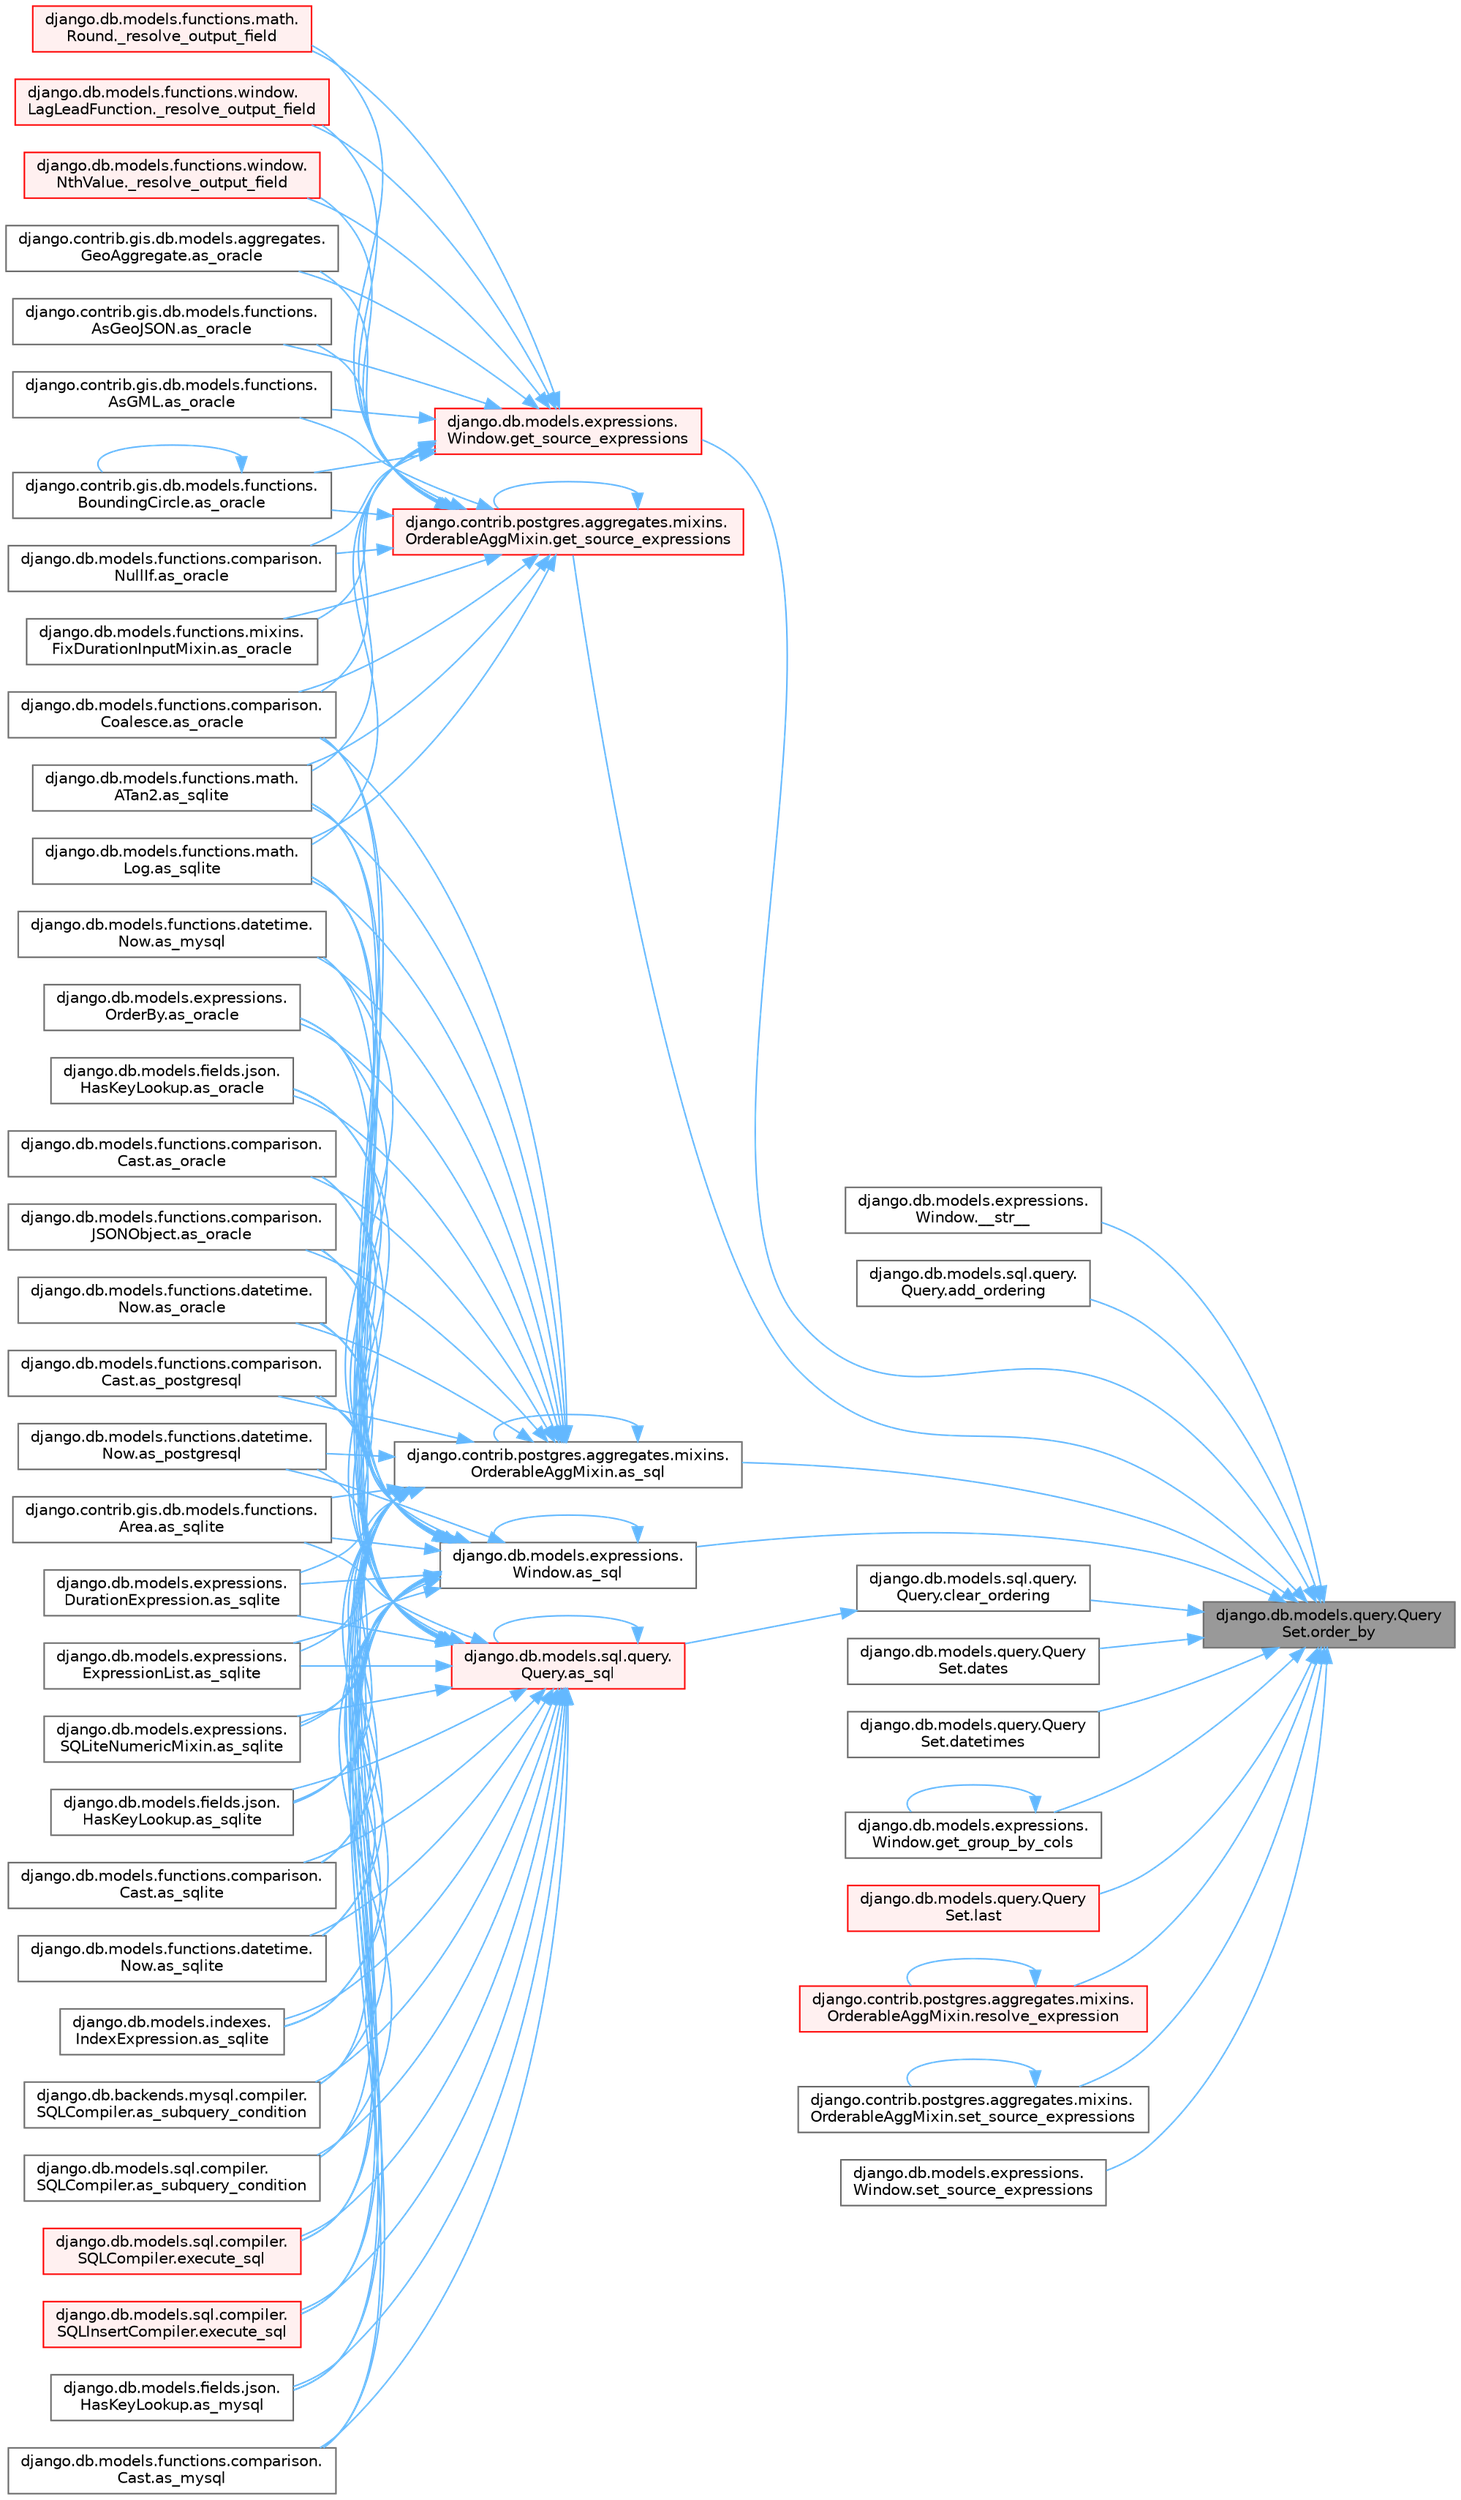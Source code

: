 digraph "django.db.models.query.QuerySet.order_by"
{
 // LATEX_PDF_SIZE
  bgcolor="transparent";
  edge [fontname=Helvetica,fontsize=10,labelfontname=Helvetica,labelfontsize=10];
  node [fontname=Helvetica,fontsize=10,shape=box,height=0.2,width=0.4];
  rankdir="RL";
  Node1 [id="Node000001",label="django.db.models.query.Query\lSet.order_by",height=0.2,width=0.4,color="gray40", fillcolor="grey60", style="filled", fontcolor="black",tooltip=" "];
  Node1 -> Node2 [id="edge1_Node000001_Node000002",dir="back",color="steelblue1",style="solid",tooltip=" "];
  Node2 [id="Node000002",label="django.db.models.expressions.\lWindow.__str__",height=0.2,width=0.4,color="grey40", fillcolor="white", style="filled",URL="$classdjango_1_1db_1_1models_1_1expressions_1_1_window.html#a65b82cf367cd4db63ea0538e8625afa6",tooltip=" "];
  Node1 -> Node3 [id="edge2_Node000001_Node000003",dir="back",color="steelblue1",style="solid",tooltip=" "];
  Node3 [id="Node000003",label="django.db.models.sql.query.\lQuery.add_ordering",height=0.2,width=0.4,color="grey40", fillcolor="white", style="filled",URL="$classdjango_1_1db_1_1models_1_1sql_1_1query_1_1_query.html#ac10cabc83bd112eb0127a34db545deda",tooltip=" "];
  Node1 -> Node4 [id="edge3_Node000001_Node000004",dir="back",color="steelblue1",style="solid",tooltip=" "];
  Node4 [id="Node000004",label="django.contrib.postgres.aggregates.mixins.\lOrderableAggMixin.as_sql",height=0.2,width=0.4,color="grey40", fillcolor="white", style="filled",URL="$classdjango_1_1contrib_1_1postgres_1_1aggregates_1_1mixins_1_1_orderable_agg_mixin.html#a7f63e2c24bf63dca707c46b7ce56e32e",tooltip=" "];
  Node4 -> Node5 [id="edge4_Node000004_Node000005",dir="back",color="steelblue1",style="solid",tooltip=" "];
  Node5 [id="Node000005",label="django.db.models.fields.json.\lHasKeyLookup.as_mysql",height=0.2,width=0.4,color="grey40", fillcolor="white", style="filled",URL="$classdjango_1_1db_1_1models_1_1fields_1_1json_1_1_has_key_lookup.html#a10f67427287f2c0ea32513ca6f481e96",tooltip=" "];
  Node4 -> Node6 [id="edge5_Node000004_Node000006",dir="back",color="steelblue1",style="solid",tooltip=" "];
  Node6 [id="Node000006",label="django.db.models.functions.comparison.\lCast.as_mysql",height=0.2,width=0.4,color="grey40", fillcolor="white", style="filled",URL="$classdjango_1_1db_1_1models_1_1functions_1_1comparison_1_1_cast.html#a447737891e955909c6a381529a67a84e",tooltip=" "];
  Node4 -> Node7 [id="edge6_Node000004_Node000007",dir="back",color="steelblue1",style="solid",tooltip=" "];
  Node7 [id="Node000007",label="django.db.models.functions.datetime.\lNow.as_mysql",height=0.2,width=0.4,color="grey40", fillcolor="white", style="filled",URL="$classdjango_1_1db_1_1models_1_1functions_1_1datetime_1_1_now.html#a070a9334fb198086c0c4e96e9725d92b",tooltip=" "];
  Node4 -> Node8 [id="edge7_Node000004_Node000008",dir="back",color="steelblue1",style="solid",tooltip=" "];
  Node8 [id="Node000008",label="django.db.models.expressions.\lOrderBy.as_oracle",height=0.2,width=0.4,color="grey40", fillcolor="white", style="filled",URL="$classdjango_1_1db_1_1models_1_1expressions_1_1_order_by.html#af9b6ede9b0df85d6bcf54f983b3a8f6a",tooltip=" "];
  Node4 -> Node9 [id="edge8_Node000004_Node000009",dir="back",color="steelblue1",style="solid",tooltip=" "];
  Node9 [id="Node000009",label="django.db.models.fields.json.\lHasKeyLookup.as_oracle",height=0.2,width=0.4,color="grey40", fillcolor="white", style="filled",URL="$classdjango_1_1db_1_1models_1_1fields_1_1json_1_1_has_key_lookup.html#afbb88aa4fb23b3ec3acdc695c2f52398",tooltip=" "];
  Node4 -> Node10 [id="edge9_Node000004_Node000010",dir="back",color="steelblue1",style="solid",tooltip=" "];
  Node10 [id="Node000010",label="django.db.models.functions.comparison.\lCast.as_oracle",height=0.2,width=0.4,color="grey40", fillcolor="white", style="filled",URL="$classdjango_1_1db_1_1models_1_1functions_1_1comparison_1_1_cast.html#ad466cd7ca85dc257d9e2718f41a263ec",tooltip=" "];
  Node4 -> Node11 [id="edge10_Node000004_Node000011",dir="back",color="steelblue1",style="solid",tooltip=" "];
  Node11 [id="Node000011",label="django.db.models.functions.comparison.\lCoalesce.as_oracle",height=0.2,width=0.4,color="grey40", fillcolor="white", style="filled",URL="$classdjango_1_1db_1_1models_1_1functions_1_1comparison_1_1_coalesce.html#a1bbeea180ef3ef4d8ba5d51d33d6ef85",tooltip=" "];
  Node4 -> Node12 [id="edge11_Node000004_Node000012",dir="back",color="steelblue1",style="solid",tooltip=" "];
  Node12 [id="Node000012",label="django.db.models.functions.comparison.\lJSONObject.as_oracle",height=0.2,width=0.4,color="grey40", fillcolor="white", style="filled",URL="$classdjango_1_1db_1_1models_1_1functions_1_1comparison_1_1_j_s_o_n_object.html#a4b4fa1161d27b0a9bbbdd0370e9af364",tooltip=" "];
  Node4 -> Node13 [id="edge12_Node000004_Node000013",dir="back",color="steelblue1",style="solid",tooltip=" "];
  Node13 [id="Node000013",label="django.db.models.functions.datetime.\lNow.as_oracle",height=0.2,width=0.4,color="grey40", fillcolor="white", style="filled",URL="$classdjango_1_1db_1_1models_1_1functions_1_1datetime_1_1_now.html#ad5e1ae918a5c4d39f675f98280440538",tooltip=" "];
  Node4 -> Node14 [id="edge13_Node000004_Node000014",dir="back",color="steelblue1",style="solid",tooltip=" "];
  Node14 [id="Node000014",label="django.db.models.functions.comparison.\lCast.as_postgresql",height=0.2,width=0.4,color="grey40", fillcolor="white", style="filled",URL="$classdjango_1_1db_1_1models_1_1functions_1_1comparison_1_1_cast.html#ae51aa6aa6fe8ca7064d8bca2f8e05188",tooltip=" "];
  Node4 -> Node15 [id="edge14_Node000004_Node000015",dir="back",color="steelblue1",style="solid",tooltip=" "];
  Node15 [id="Node000015",label="django.db.models.functions.datetime.\lNow.as_postgresql",height=0.2,width=0.4,color="grey40", fillcolor="white", style="filled",URL="$classdjango_1_1db_1_1models_1_1functions_1_1datetime_1_1_now.html#af1402a88867fc6d69f3f56f655f37fca",tooltip=" "];
  Node4 -> Node4 [id="edge15_Node000004_Node000004",dir="back",color="steelblue1",style="solid",tooltip=" "];
  Node4 -> Node16 [id="edge16_Node000004_Node000016",dir="back",color="steelblue1",style="solid",tooltip=" "];
  Node16 [id="Node000016",label="django.contrib.gis.db.models.functions.\lArea.as_sqlite",height=0.2,width=0.4,color="grey40", fillcolor="white", style="filled",URL="$classdjango_1_1contrib_1_1gis_1_1db_1_1models_1_1functions_1_1_area.html#ab8bfa3d35d4368e04318069dd28bd2ca",tooltip=" "];
  Node4 -> Node17 [id="edge17_Node000004_Node000017",dir="back",color="steelblue1",style="solid",tooltip=" "];
  Node17 [id="Node000017",label="django.db.models.expressions.\lDurationExpression.as_sqlite",height=0.2,width=0.4,color="grey40", fillcolor="white", style="filled",URL="$classdjango_1_1db_1_1models_1_1expressions_1_1_duration_expression.html#a5f33f70ca03904ce9b2e9824652e9fff",tooltip=" "];
  Node4 -> Node18 [id="edge18_Node000004_Node000018",dir="back",color="steelblue1",style="solid",tooltip=" "];
  Node18 [id="Node000018",label="django.db.models.expressions.\lExpressionList.as_sqlite",height=0.2,width=0.4,color="grey40", fillcolor="white", style="filled",URL="$classdjango_1_1db_1_1models_1_1expressions_1_1_expression_list.html#ae577275a98dec786535830e8d24aa13e",tooltip=" "];
  Node4 -> Node19 [id="edge19_Node000004_Node000019",dir="back",color="steelblue1",style="solid",tooltip=" "];
  Node19 [id="Node000019",label="django.db.models.expressions.\lSQLiteNumericMixin.as_sqlite",height=0.2,width=0.4,color="grey40", fillcolor="white", style="filled",URL="$classdjango_1_1db_1_1models_1_1expressions_1_1_s_q_lite_numeric_mixin.html#a7c649b97074b00e095c4ee2b3bc62482",tooltip=" "];
  Node4 -> Node20 [id="edge20_Node000004_Node000020",dir="back",color="steelblue1",style="solid",tooltip=" "];
  Node20 [id="Node000020",label="django.db.models.fields.json.\lHasKeyLookup.as_sqlite",height=0.2,width=0.4,color="grey40", fillcolor="white", style="filled",URL="$classdjango_1_1db_1_1models_1_1fields_1_1json_1_1_has_key_lookup.html#aaa01efd0fa197e203c40f6f05b000141",tooltip=" "];
  Node4 -> Node21 [id="edge21_Node000004_Node000021",dir="back",color="steelblue1",style="solid",tooltip=" "];
  Node21 [id="Node000021",label="django.db.models.functions.comparison.\lCast.as_sqlite",height=0.2,width=0.4,color="grey40", fillcolor="white", style="filled",URL="$classdjango_1_1db_1_1models_1_1functions_1_1comparison_1_1_cast.html#a1943b51797a168ff6a3ad37005086d8c",tooltip=" "];
  Node4 -> Node22 [id="edge22_Node000004_Node000022",dir="back",color="steelblue1",style="solid",tooltip=" "];
  Node22 [id="Node000022",label="django.db.models.functions.datetime.\lNow.as_sqlite",height=0.2,width=0.4,color="grey40", fillcolor="white", style="filled",URL="$classdjango_1_1db_1_1models_1_1functions_1_1datetime_1_1_now.html#a5525700866738572645141dd6f2ef41c",tooltip=" "];
  Node4 -> Node23 [id="edge23_Node000004_Node000023",dir="back",color="steelblue1",style="solid",tooltip=" "];
  Node23 [id="Node000023",label="django.db.models.functions.math.\lATan2.as_sqlite",height=0.2,width=0.4,color="grey40", fillcolor="white", style="filled",URL="$classdjango_1_1db_1_1models_1_1functions_1_1math_1_1_a_tan2.html#ac343d11000341dfc431de19f416ea4b6",tooltip=" "];
  Node4 -> Node24 [id="edge24_Node000004_Node000024",dir="back",color="steelblue1",style="solid",tooltip=" "];
  Node24 [id="Node000024",label="django.db.models.functions.math.\lLog.as_sqlite",height=0.2,width=0.4,color="grey40", fillcolor="white", style="filled",URL="$classdjango_1_1db_1_1models_1_1functions_1_1math_1_1_log.html#afcc146563033738d87dd1dc17d005111",tooltip=" "];
  Node4 -> Node25 [id="edge25_Node000004_Node000025",dir="back",color="steelblue1",style="solid",tooltip=" "];
  Node25 [id="Node000025",label="django.db.models.indexes.\lIndexExpression.as_sqlite",height=0.2,width=0.4,color="grey40", fillcolor="white", style="filled",URL="$classdjango_1_1db_1_1models_1_1indexes_1_1_index_expression.html#af6e5b161cb97d0b8bce944455e8e0d53",tooltip=" "];
  Node4 -> Node26 [id="edge26_Node000004_Node000026",dir="back",color="steelblue1",style="solid",tooltip=" "];
  Node26 [id="Node000026",label="django.db.backends.mysql.compiler.\lSQLCompiler.as_subquery_condition",height=0.2,width=0.4,color="grey40", fillcolor="white", style="filled",URL="$classdjango_1_1db_1_1backends_1_1mysql_1_1compiler_1_1_s_q_l_compiler.html#ab79da4712a24ed75ce13002a54fe8d46",tooltip=" "];
  Node4 -> Node27 [id="edge27_Node000004_Node000027",dir="back",color="steelblue1",style="solid",tooltip=" "];
  Node27 [id="Node000027",label="django.db.models.sql.compiler.\lSQLCompiler.as_subquery_condition",height=0.2,width=0.4,color="grey40", fillcolor="white", style="filled",URL="$classdjango_1_1db_1_1models_1_1sql_1_1compiler_1_1_s_q_l_compiler.html#a78bdce11e05140ed74db8f5463bedfce",tooltip=" "];
  Node4 -> Node28 [id="edge28_Node000004_Node000028",dir="back",color="steelblue1",style="solid",tooltip=" "];
  Node28 [id="Node000028",label="django.db.models.sql.compiler.\lSQLCompiler.execute_sql",height=0.2,width=0.4,color="red", fillcolor="#FFF0F0", style="filled",URL="$classdjango_1_1db_1_1models_1_1sql_1_1compiler_1_1_s_q_l_compiler.html#a07cbbc7958a72203f8ebe9ba29b9356f",tooltip=" "];
  Node4 -> Node32 [id="edge29_Node000004_Node000032",dir="back",color="steelblue1",style="solid",tooltip=" "];
  Node32 [id="Node000032",label="django.db.models.sql.compiler.\lSQLInsertCompiler.execute_sql",height=0.2,width=0.4,color="red", fillcolor="#FFF0F0", style="filled",URL="$classdjango_1_1db_1_1models_1_1sql_1_1compiler_1_1_s_q_l_insert_compiler.html#a59b977e6c439adafa1c3b0092dd7074f",tooltip=" "];
  Node1 -> Node33 [id="edge30_Node000001_Node000033",dir="back",color="steelblue1",style="solid",tooltip=" "];
  Node33 [id="Node000033",label="django.db.models.expressions.\lWindow.as_sql",height=0.2,width=0.4,color="grey40", fillcolor="white", style="filled",URL="$classdjango_1_1db_1_1models_1_1expressions_1_1_window.html#afcd7a18df09668e4be5ede849effc37a",tooltip=" "];
  Node33 -> Node5 [id="edge31_Node000033_Node000005",dir="back",color="steelblue1",style="solid",tooltip=" "];
  Node33 -> Node6 [id="edge32_Node000033_Node000006",dir="back",color="steelblue1",style="solid",tooltip=" "];
  Node33 -> Node7 [id="edge33_Node000033_Node000007",dir="back",color="steelblue1",style="solid",tooltip=" "];
  Node33 -> Node8 [id="edge34_Node000033_Node000008",dir="back",color="steelblue1",style="solid",tooltip=" "];
  Node33 -> Node9 [id="edge35_Node000033_Node000009",dir="back",color="steelblue1",style="solid",tooltip=" "];
  Node33 -> Node10 [id="edge36_Node000033_Node000010",dir="back",color="steelblue1",style="solid",tooltip=" "];
  Node33 -> Node11 [id="edge37_Node000033_Node000011",dir="back",color="steelblue1",style="solid",tooltip=" "];
  Node33 -> Node12 [id="edge38_Node000033_Node000012",dir="back",color="steelblue1",style="solid",tooltip=" "];
  Node33 -> Node13 [id="edge39_Node000033_Node000013",dir="back",color="steelblue1",style="solid",tooltip=" "];
  Node33 -> Node14 [id="edge40_Node000033_Node000014",dir="back",color="steelblue1",style="solid",tooltip=" "];
  Node33 -> Node15 [id="edge41_Node000033_Node000015",dir="back",color="steelblue1",style="solid",tooltip=" "];
  Node33 -> Node33 [id="edge42_Node000033_Node000033",dir="back",color="steelblue1",style="solid",tooltip=" "];
  Node33 -> Node16 [id="edge43_Node000033_Node000016",dir="back",color="steelblue1",style="solid",tooltip=" "];
  Node33 -> Node17 [id="edge44_Node000033_Node000017",dir="back",color="steelblue1",style="solid",tooltip=" "];
  Node33 -> Node18 [id="edge45_Node000033_Node000018",dir="back",color="steelblue1",style="solid",tooltip=" "];
  Node33 -> Node19 [id="edge46_Node000033_Node000019",dir="back",color="steelblue1",style="solid",tooltip=" "];
  Node33 -> Node20 [id="edge47_Node000033_Node000020",dir="back",color="steelblue1",style="solid",tooltip=" "];
  Node33 -> Node21 [id="edge48_Node000033_Node000021",dir="back",color="steelblue1",style="solid",tooltip=" "];
  Node33 -> Node22 [id="edge49_Node000033_Node000022",dir="back",color="steelblue1",style="solid",tooltip=" "];
  Node33 -> Node23 [id="edge50_Node000033_Node000023",dir="back",color="steelblue1",style="solid",tooltip=" "];
  Node33 -> Node24 [id="edge51_Node000033_Node000024",dir="back",color="steelblue1",style="solid",tooltip=" "];
  Node33 -> Node25 [id="edge52_Node000033_Node000025",dir="back",color="steelblue1",style="solid",tooltip=" "];
  Node33 -> Node26 [id="edge53_Node000033_Node000026",dir="back",color="steelblue1",style="solid",tooltip=" "];
  Node33 -> Node27 [id="edge54_Node000033_Node000027",dir="back",color="steelblue1",style="solid",tooltip=" "];
  Node33 -> Node28 [id="edge55_Node000033_Node000028",dir="back",color="steelblue1",style="solid",tooltip=" "];
  Node33 -> Node32 [id="edge56_Node000033_Node000032",dir="back",color="steelblue1",style="solid",tooltip=" "];
  Node1 -> Node34 [id="edge57_Node000001_Node000034",dir="back",color="steelblue1",style="solid",tooltip=" "];
  Node34 [id="Node000034",label="django.db.models.sql.query.\lQuery.clear_ordering",height=0.2,width=0.4,color="grey40", fillcolor="white", style="filled",URL="$classdjango_1_1db_1_1models_1_1sql_1_1query_1_1_query.html#a33e167a322aa31ce3e5fbcd04ce935e0",tooltip=" "];
  Node34 -> Node35 [id="edge58_Node000034_Node000035",dir="back",color="steelblue1",style="solid",tooltip=" "];
  Node35 [id="Node000035",label="django.db.models.sql.query.\lQuery.as_sql",height=0.2,width=0.4,color="red", fillcolor="#FFF0F0", style="filled",URL="$classdjango_1_1db_1_1models_1_1sql_1_1query_1_1_query.html#a9dd0d17082cccfe1b5c046cc044effb2",tooltip=" "];
  Node35 -> Node5 [id="edge59_Node000035_Node000005",dir="back",color="steelblue1",style="solid",tooltip=" "];
  Node35 -> Node6 [id="edge60_Node000035_Node000006",dir="back",color="steelblue1",style="solid",tooltip=" "];
  Node35 -> Node7 [id="edge61_Node000035_Node000007",dir="back",color="steelblue1",style="solid",tooltip=" "];
  Node35 -> Node8 [id="edge62_Node000035_Node000008",dir="back",color="steelblue1",style="solid",tooltip=" "];
  Node35 -> Node9 [id="edge63_Node000035_Node000009",dir="back",color="steelblue1",style="solid",tooltip=" "];
  Node35 -> Node10 [id="edge64_Node000035_Node000010",dir="back",color="steelblue1",style="solid",tooltip=" "];
  Node35 -> Node11 [id="edge65_Node000035_Node000011",dir="back",color="steelblue1",style="solid",tooltip=" "];
  Node35 -> Node12 [id="edge66_Node000035_Node000012",dir="back",color="steelblue1",style="solid",tooltip=" "];
  Node35 -> Node13 [id="edge67_Node000035_Node000013",dir="back",color="steelblue1",style="solid",tooltip=" "];
  Node35 -> Node14 [id="edge68_Node000035_Node000014",dir="back",color="steelblue1",style="solid",tooltip=" "];
  Node35 -> Node15 [id="edge69_Node000035_Node000015",dir="back",color="steelblue1",style="solid",tooltip=" "];
  Node35 -> Node35 [id="edge70_Node000035_Node000035",dir="back",color="steelblue1",style="solid",tooltip=" "];
  Node35 -> Node16 [id="edge71_Node000035_Node000016",dir="back",color="steelblue1",style="solid",tooltip=" "];
  Node35 -> Node17 [id="edge72_Node000035_Node000017",dir="back",color="steelblue1",style="solid",tooltip=" "];
  Node35 -> Node18 [id="edge73_Node000035_Node000018",dir="back",color="steelblue1",style="solid",tooltip=" "];
  Node35 -> Node19 [id="edge74_Node000035_Node000019",dir="back",color="steelblue1",style="solid",tooltip=" "];
  Node35 -> Node20 [id="edge75_Node000035_Node000020",dir="back",color="steelblue1",style="solid",tooltip=" "];
  Node35 -> Node21 [id="edge76_Node000035_Node000021",dir="back",color="steelblue1",style="solid",tooltip=" "];
  Node35 -> Node22 [id="edge77_Node000035_Node000022",dir="back",color="steelblue1",style="solid",tooltip=" "];
  Node35 -> Node23 [id="edge78_Node000035_Node000023",dir="back",color="steelblue1",style="solid",tooltip=" "];
  Node35 -> Node24 [id="edge79_Node000035_Node000024",dir="back",color="steelblue1",style="solid",tooltip=" "];
  Node35 -> Node25 [id="edge80_Node000035_Node000025",dir="back",color="steelblue1",style="solid",tooltip=" "];
  Node35 -> Node26 [id="edge81_Node000035_Node000026",dir="back",color="steelblue1",style="solid",tooltip=" "];
  Node35 -> Node27 [id="edge82_Node000035_Node000027",dir="back",color="steelblue1",style="solid",tooltip=" "];
  Node35 -> Node28 [id="edge83_Node000035_Node000028",dir="back",color="steelblue1",style="solid",tooltip=" "];
  Node35 -> Node32 [id="edge84_Node000035_Node000032",dir="back",color="steelblue1",style="solid",tooltip=" "];
  Node1 -> Node38 [id="edge85_Node000001_Node000038",dir="back",color="steelblue1",style="solid",tooltip=" "];
  Node38 [id="Node000038",label="django.db.models.query.Query\lSet.dates",height=0.2,width=0.4,color="grey40", fillcolor="white", style="filled",URL="$classdjango_1_1db_1_1models_1_1query_1_1_query_set.html#ab322cd40c8a89ed00fcb3fd1fc56a31d",tooltip=" "];
  Node1 -> Node39 [id="edge86_Node000001_Node000039",dir="back",color="steelblue1",style="solid",tooltip=" "];
  Node39 [id="Node000039",label="django.db.models.query.Query\lSet.datetimes",height=0.2,width=0.4,color="grey40", fillcolor="white", style="filled",URL="$classdjango_1_1db_1_1models_1_1query_1_1_query_set.html#a03e6950ef36c65ea24e77b13fae1f01c",tooltip=" "];
  Node1 -> Node40 [id="edge87_Node000001_Node000040",dir="back",color="steelblue1",style="solid",tooltip=" "];
  Node40 [id="Node000040",label="django.db.models.expressions.\lWindow.get_group_by_cols",height=0.2,width=0.4,color="grey40", fillcolor="white", style="filled",URL="$classdjango_1_1db_1_1models_1_1expressions_1_1_window.html#af1bc742f19575231eebb9fcff1733bde",tooltip=" "];
  Node40 -> Node40 [id="edge88_Node000040_Node000040",dir="back",color="steelblue1",style="solid",tooltip=" "];
  Node1 -> Node41 [id="edge89_Node000001_Node000041",dir="back",color="steelblue1",style="solid",tooltip=" "];
  Node41 [id="Node000041",label="django.contrib.postgres.aggregates.mixins.\lOrderableAggMixin.get_source_expressions",height=0.2,width=0.4,color="red", fillcolor="#FFF0F0", style="filled",URL="$classdjango_1_1contrib_1_1postgres_1_1aggregates_1_1mixins_1_1_orderable_agg_mixin.html#abed9d6bb5142aafc8b77ac03f9d7a989",tooltip=" "];
  Node41 -> Node42 [id="edge90_Node000041_Node000042",dir="back",color="steelblue1",style="solid",tooltip=" "];
  Node42 [id="Node000042",label="django.db.models.functions.math.\lRound._resolve_output_field",height=0.2,width=0.4,color="red", fillcolor="#FFF0F0", style="filled",URL="$classdjango_1_1db_1_1models_1_1functions_1_1math_1_1_round.html#aa7b9332c35bc83a0f7055177fb9304e3",tooltip=" "];
  Node41 -> Node1183 [id="edge91_Node000041_Node001183",dir="back",color="steelblue1",style="solid",tooltip=" "];
  Node1183 [id="Node001183",label="django.db.models.functions.window.\lLagLeadFunction._resolve_output_field",height=0.2,width=0.4,color="red", fillcolor="#FFF0F0", style="filled",URL="$classdjango_1_1db_1_1models_1_1functions_1_1window_1_1_lag_lead_function.html#ad9fef4f0de0bae4168483d83bf154eb5",tooltip=" "];
  Node41 -> Node1184 [id="edge92_Node000041_Node001184",dir="back",color="steelblue1",style="solid",tooltip=" "];
  Node1184 [id="Node001184",label="django.db.models.functions.window.\lNthValue._resolve_output_field",height=0.2,width=0.4,color="red", fillcolor="#FFF0F0", style="filled",URL="$classdjango_1_1db_1_1models_1_1functions_1_1window_1_1_nth_value.html#a01f5c13b954177f7f499ab3a354aa38a",tooltip=" "];
  Node41 -> Node357 [id="edge93_Node000041_Node000357",dir="back",color="steelblue1",style="solid",tooltip=" "];
  Node357 [id="Node000357",label="django.contrib.gis.db.models.aggregates.\lGeoAggregate.as_oracle",height=0.2,width=0.4,color="grey40", fillcolor="white", style="filled",URL="$classdjango_1_1contrib_1_1gis_1_1db_1_1models_1_1aggregates_1_1_geo_aggregate.html#a537ce307d50a80a372c22e07a9f25fa6",tooltip=" "];
  Node41 -> Node358 [id="edge94_Node000041_Node000358",dir="back",color="steelblue1",style="solid",tooltip=" "];
  Node358 [id="Node000358",label="django.contrib.gis.db.models.functions.\lAsGeoJSON.as_oracle",height=0.2,width=0.4,color="grey40", fillcolor="white", style="filled",URL="$classdjango_1_1contrib_1_1gis_1_1db_1_1models_1_1functions_1_1_as_geo_j_s_o_n.html#ae6e5acc7a92749f69dc7b18a973ffaae",tooltip=" "];
  Node41 -> Node359 [id="edge95_Node000041_Node000359",dir="back",color="steelblue1",style="solid",tooltip=" "];
  Node359 [id="Node000359",label="django.contrib.gis.db.models.functions.\lAsGML.as_oracle",height=0.2,width=0.4,color="grey40", fillcolor="white", style="filled",URL="$classdjango_1_1contrib_1_1gis_1_1db_1_1models_1_1functions_1_1_as_g_m_l.html#a0a70238d2ad8f058ef86dbfc6e8f3566",tooltip=" "];
  Node41 -> Node360 [id="edge96_Node000041_Node000360",dir="back",color="steelblue1",style="solid",tooltip=" "];
  Node360 [id="Node000360",label="django.contrib.gis.db.models.functions.\lBoundingCircle.as_oracle",height=0.2,width=0.4,color="grey40", fillcolor="white", style="filled",URL="$classdjango_1_1contrib_1_1gis_1_1db_1_1models_1_1functions_1_1_bounding_circle.html#a63203e27009441455a424b3a41593cd6",tooltip=" "];
  Node360 -> Node360 [id="edge97_Node000360_Node000360",dir="back",color="steelblue1",style="solid",tooltip=" "];
  Node41 -> Node11 [id="edge98_Node000041_Node000011",dir="back",color="steelblue1",style="solid",tooltip=" "];
  Node41 -> Node1185 [id="edge99_Node000041_Node001185",dir="back",color="steelblue1",style="solid",tooltip=" "];
  Node1185 [id="Node001185",label="django.db.models.functions.comparison.\lNullIf.as_oracle",height=0.2,width=0.4,color="grey40", fillcolor="white", style="filled",URL="$classdjango_1_1db_1_1models_1_1functions_1_1comparison_1_1_null_if.html#a61867c3acf8c0e19cbc06115618e395b",tooltip=" "];
  Node41 -> Node81 [id="edge100_Node000041_Node000081",dir="back",color="steelblue1",style="solid",tooltip=" "];
  Node81 [id="Node000081",label="django.db.models.functions.mixins.\lFixDurationInputMixin.as_oracle",height=0.2,width=0.4,color="grey40", fillcolor="white", style="filled",URL="$classdjango_1_1db_1_1models_1_1functions_1_1mixins_1_1_fix_duration_input_mixin.html#a2e5d6957724a89d03541cc897b6e6e53",tooltip=" "];
  Node41 -> Node23 [id="edge101_Node000041_Node000023",dir="back",color="steelblue1",style="solid",tooltip=" "];
  Node41 -> Node24 [id="edge102_Node000041_Node000024",dir="back",color="steelblue1",style="solid",tooltip=" "];
  Node41 -> Node41 [id="edge103_Node000041_Node000041",dir="back",color="steelblue1",style="solid",tooltip=" "];
  Node1 -> Node3191 [id="edge104_Node000001_Node003191",dir="back",color="steelblue1",style="solid",tooltip=" "];
  Node3191 [id="Node003191",label="django.db.models.expressions.\lWindow.get_source_expressions",height=0.2,width=0.4,color="red", fillcolor="#FFF0F0", style="filled",URL="$classdjango_1_1db_1_1models_1_1expressions_1_1_window.html#a52d79e8fa282239e67f8d9cdc5112388",tooltip=" "];
  Node3191 -> Node42 [id="edge105_Node003191_Node000042",dir="back",color="steelblue1",style="solid",tooltip=" "];
  Node3191 -> Node1183 [id="edge106_Node003191_Node001183",dir="back",color="steelblue1",style="solid",tooltip=" "];
  Node3191 -> Node1184 [id="edge107_Node003191_Node001184",dir="back",color="steelblue1",style="solid",tooltip=" "];
  Node3191 -> Node357 [id="edge108_Node003191_Node000357",dir="back",color="steelblue1",style="solid",tooltip=" "];
  Node3191 -> Node358 [id="edge109_Node003191_Node000358",dir="back",color="steelblue1",style="solid",tooltip=" "];
  Node3191 -> Node359 [id="edge110_Node003191_Node000359",dir="back",color="steelblue1",style="solid",tooltip=" "];
  Node3191 -> Node360 [id="edge111_Node003191_Node000360",dir="back",color="steelblue1",style="solid",tooltip=" "];
  Node3191 -> Node11 [id="edge112_Node003191_Node000011",dir="back",color="steelblue1",style="solid",tooltip=" "];
  Node3191 -> Node1185 [id="edge113_Node003191_Node001185",dir="back",color="steelblue1",style="solid",tooltip=" "];
  Node3191 -> Node81 [id="edge114_Node003191_Node000081",dir="back",color="steelblue1",style="solid",tooltip=" "];
  Node3191 -> Node23 [id="edge115_Node003191_Node000023",dir="back",color="steelblue1",style="solid",tooltip=" "];
  Node3191 -> Node24 [id="edge116_Node003191_Node000024",dir="back",color="steelblue1",style="solid",tooltip=" "];
  Node1 -> Node3192 [id="edge117_Node000001_Node003192",dir="back",color="steelblue1",style="solid",tooltip=" "];
  Node3192 [id="Node003192",label="django.db.models.query.Query\lSet.last",height=0.2,width=0.4,color="red", fillcolor="#FFF0F0", style="filled",URL="$classdjango_1_1db_1_1models_1_1query_1_1_query_set.html#a47d1bb0467664a115cb69216c21c71b3",tooltip=" "];
  Node1 -> Node3195 [id="edge118_Node000001_Node003195",dir="back",color="steelblue1",style="solid",tooltip=" "];
  Node3195 [id="Node003195",label="django.contrib.postgres.aggregates.mixins.\lOrderableAggMixin.resolve_expression",height=0.2,width=0.4,color="red", fillcolor="#FFF0F0", style="filled",URL="$classdjango_1_1contrib_1_1postgres_1_1aggregates_1_1mixins_1_1_orderable_agg_mixin.html#a519bdebca7e3003bececc84ad62878c6",tooltip=" "];
  Node3195 -> Node3195 [id="edge119_Node003195_Node003195",dir="back",color="steelblue1",style="solid",tooltip=" "];
  Node1 -> Node3196 [id="edge120_Node000001_Node003196",dir="back",color="steelblue1",style="solid",tooltip=" "];
  Node3196 [id="Node003196",label="django.contrib.postgres.aggregates.mixins.\lOrderableAggMixin.set_source_expressions",height=0.2,width=0.4,color="grey40", fillcolor="white", style="filled",URL="$classdjango_1_1contrib_1_1postgres_1_1aggregates_1_1mixins_1_1_orderable_agg_mixin.html#a40fe8c8364d248b8c57394f45d5f10e1",tooltip=" "];
  Node3196 -> Node3196 [id="edge121_Node003196_Node003196",dir="back",color="steelblue1",style="solid",tooltip=" "];
  Node1 -> Node3197 [id="edge122_Node000001_Node003197",dir="back",color="steelblue1",style="solid",tooltip=" "];
  Node3197 [id="Node003197",label="django.db.models.expressions.\lWindow.set_source_expressions",height=0.2,width=0.4,color="grey40", fillcolor="white", style="filled",URL="$classdjango_1_1db_1_1models_1_1expressions_1_1_window.html#add94742991f87944179745b40fa37afe",tooltip=" "];
}
